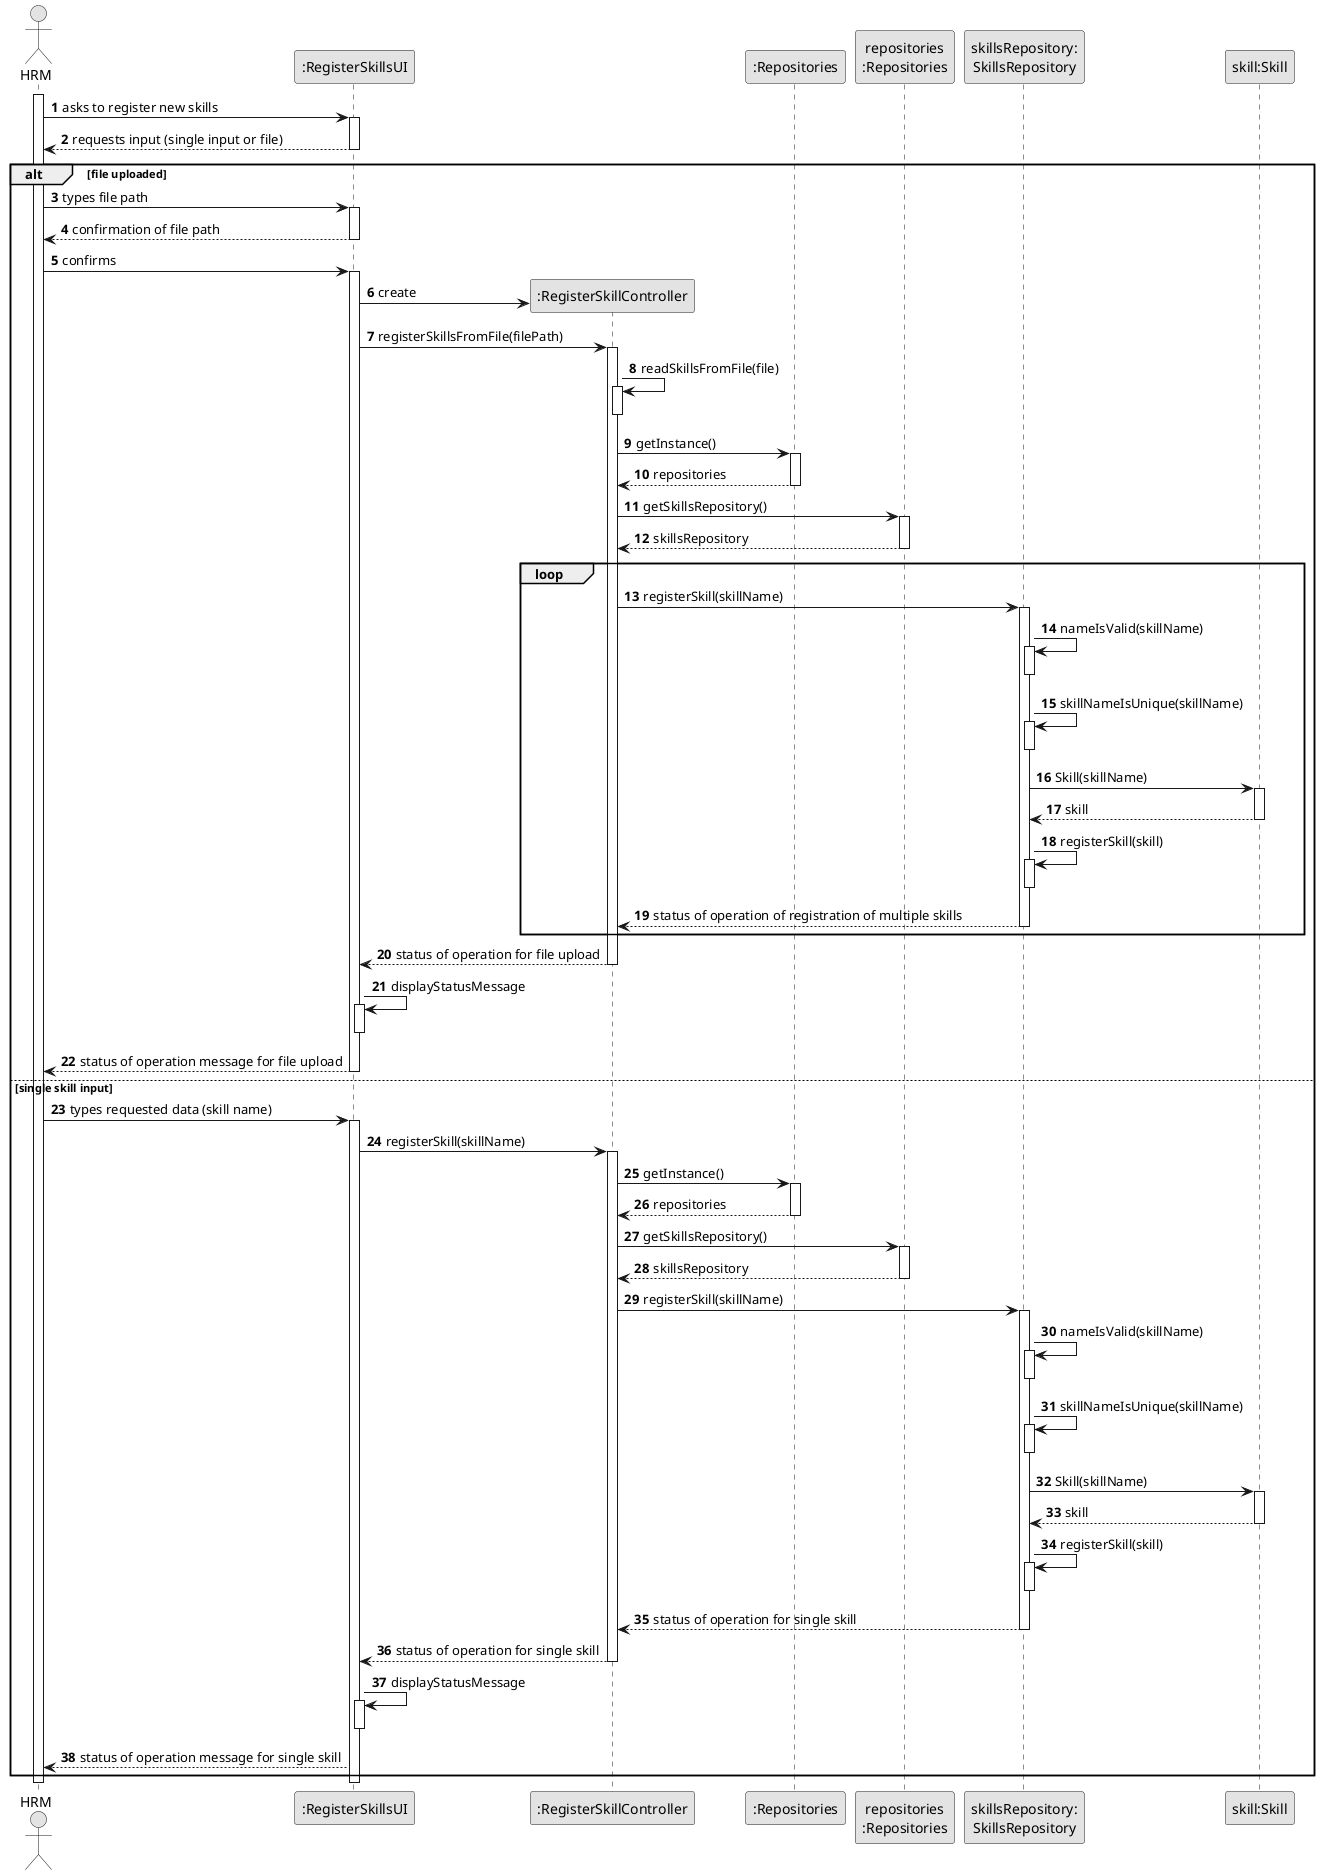 @startuml
skinparam monochrome true
skinparam packageStyle rectangle
skinparam shadowing false

autonumber

'hide footbox
actor "HRM" as ADM
participant ":RegisterSkillsUI" as UI
participant ":RegisterSkillController" as CTRL
participant ":Repositories" as RepositorySingleton
participant "repositories\n:Repositories" as PLAT
participant "skillsRepository:\nSkillsRepository" as skillsRepository
participant "skill:Skill" as skill


activate ADM

    ADM -> UI : asks to register new skills
    activate UI
    UI --> ADM : requests input (single input or file)
    deactivate UI



    ' Branch for handling file upload
    alt file uploaded



            ADM -> UI : types file path
            activate UI



            UI --> ADM : confirmation of file path
            deactivate UI

            ADM -> UI : confirms
            activate UI

            UI -> CTRL** : create
        UI -> CTRL : registerSkillsFromFile(filePath)
        activate CTRL

        CTRL -> CTRL : readSkillsFromFile(file)
                activate CTRL
                deactivate CTRL

        CTRL -> RepositorySingleton : getInstance()
        activate RepositorySingleton

        RepositorySingleton --> CTRL: repositories
        deactivate RepositorySingleton

        CTRL -> PLAT : getSkillsRepository()
        activate PLAT

        PLAT --> CTRL: skillsRepository
        deactivate PLAT

        loop

        CTRL -> skillsRepository : registerSkill(skillName)
        activate skillsRepository


        skillsRepository -> skillsRepository : nameIsValid(skillName)
        activate skillsRepository
        deactivate skillsRepository
        skillsRepository -> skillsRepository : skillNameIsUnique(skillName)
        activate skillsRepository
        deactivate skillsRepository
        "skillsRepository" -> skill : Skill(skillName)
        activate skill
        "skillsRepository" <-- skill : skill
        deactivate skill
        skillsRepository -> skillsRepository : registerSkill(skill)
        activate skillsRepository
        deactivate skillsRepository

        skillsRepository --> CTRL : status of operation of registration of multiple skills
        deactivate skillsRepository

        end

        CTRL --> UI : status of operation for file upload
        deactivate CTRL
        UI -> UI : displayStatusMessage
        activate UI
        deactivate UI

        UI --> ADM : status of operation message for file upload
        deactivate UI
    else single skill input

        ADM -> UI : types requested data (skill name)
            activate UI


        UI -> CTRL : registerSkill(skillName)


        activate CTRL

        CTRL -> RepositorySingleton : getInstance()
        activate RepositorySingleton

        RepositorySingleton --> CTRL: repositories
        deactivate RepositorySingleton

        CTRL -> PLAT : getSkillsRepository()
        activate PLAT

        PLAT --> CTRL: skillsRepository
        deactivate PLAT

        CTRL -> skillsRepository : registerSkill(skillName)
        activate skillsRepository

        skillsRepository -> skillsRepository : nameIsValid(skillName)
        activate skillsRepository
        deactivate skillsRepository
        skillsRepository -> skillsRepository : skillNameIsUnique(skillName)
                activate skillsRepository
                deactivate skillsRepository
                "skillsRepository" -> skill : Skill(skillName)
                activate skill
                "skillsRepository" <-- skill : skill
                deactivate skill
                skillsRepository -> skillsRepository : registerSkill(skill)
                activate skillsRepository
                deactivate skillsRepository
        skillsRepository --> CTRL : status of operation for single skill
        deactivate skillsRepository

        CTRL --> UI : status of operation for single skill
        deactivate CTRL

        UI -> UI : displayStatusMessage
        activate UI
        deactivate UI

        UI --> ADM : status of operation message for single skill
    end

    deactivate UI

deactivate ADM

@enduml
